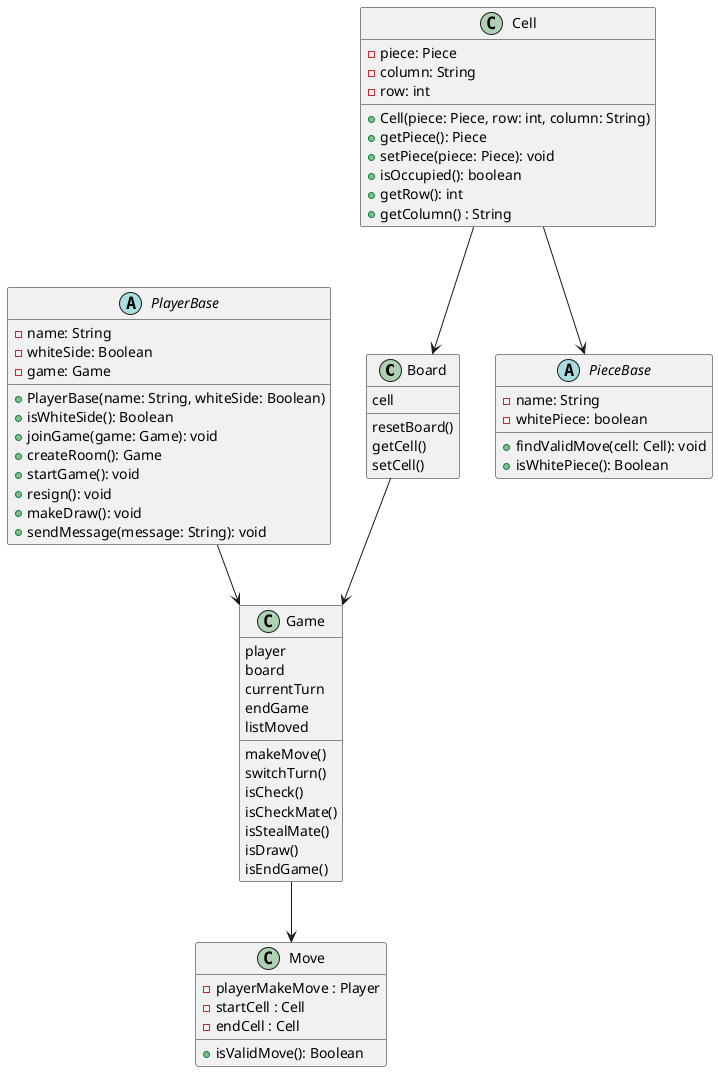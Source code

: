 @startuml classDiagram
class Board {
    cell
    resetBoard()
    getCell()
    setCell()
}
class Game {
    player
    board
    currentTurn
    endGame
    listMoved
    makeMove()
    switchTurn()
    isCheck()
    isCheckMate()
    isStealMate()
    isDraw()
    isEndGame()
}

class Cell {
    -piece: Piece
    -column: String 
    -row: int

    +Cell(piece: Piece, row: int, column: String)
    +getPiece(): Piece
    +setPiece(piece: Piece): void
    +isOccupied(): boolean
    +getRow(): int
    +getColumn() : String
}
abstract class PlayerBase {
    -name: String
    -whiteSide: Boolean
    -game: Game
    
    +PlayerBase(name: String, whiteSide: Boolean)
    +isWhiteSide(): Boolean
    +joinGame(game: Game): void
    +createRoom(): Game
    +startGame(): void
    +resign(): void
    +makeDraw(): void
    +sendMessage(message: String): void
}

abstract class PieceBase {
    -name: String
    -whitePiece: boolean

    +findValidMove(cell: Cell): void
    +isWhitePiece(): Boolean
}

class Move {
    -playerMakeMove : Player
    -startCell : Cell 
    -endCell : Cell

    +isValidMove(): Boolean
}

PlayerBase --> Game
Cell --> Board
Cell -->PieceBase
Board --> Game
Game --> Move

@enduml


